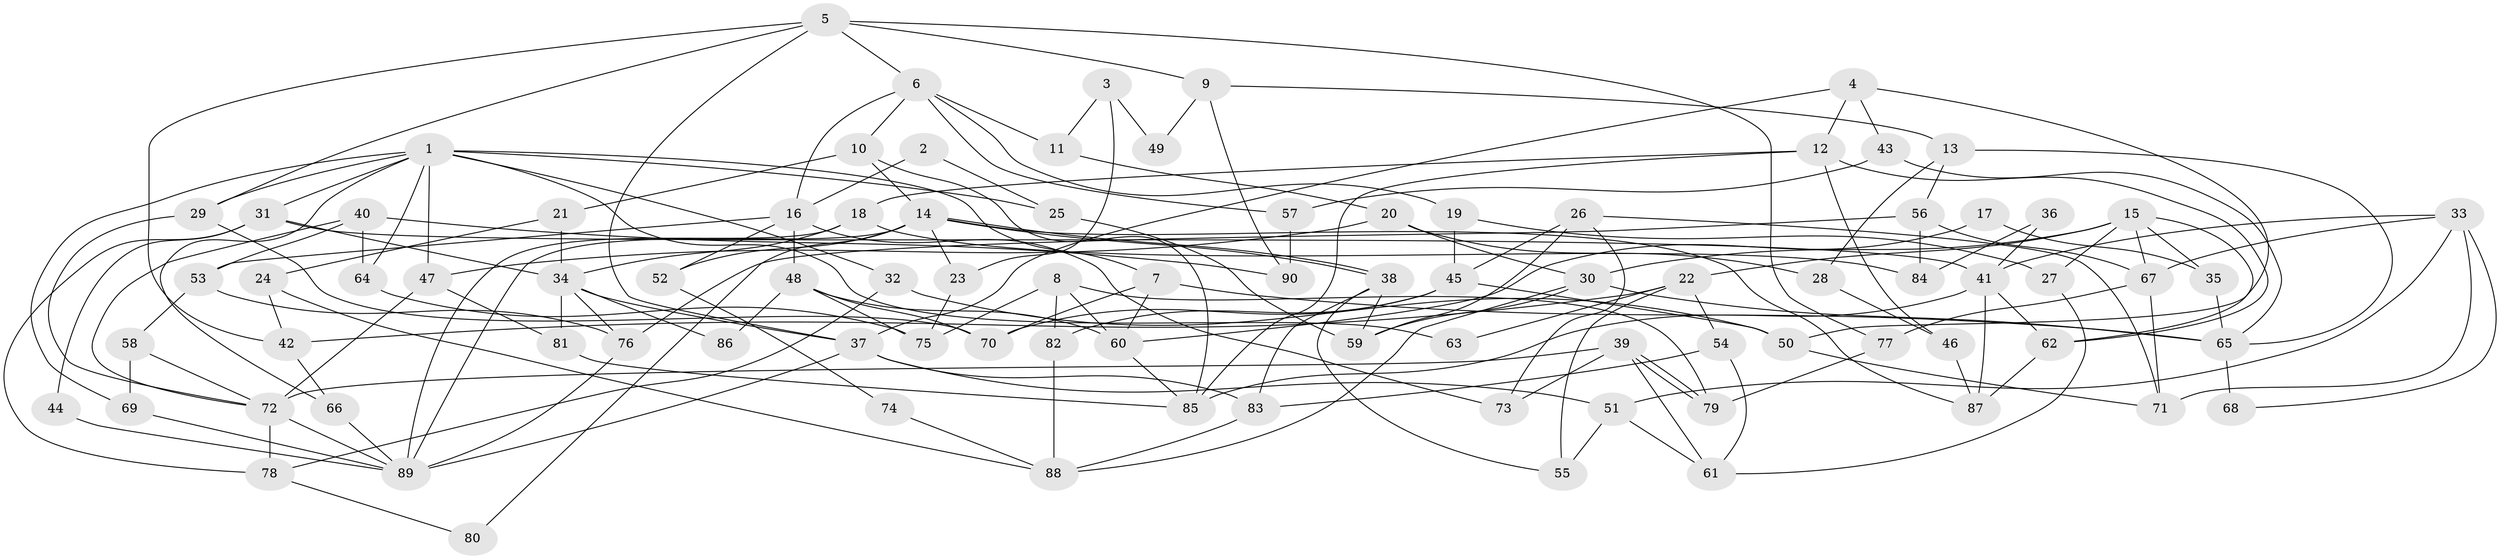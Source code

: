 // Generated by graph-tools (version 1.1) at 2025/36/03/09/25 02:36:11]
// undirected, 90 vertices, 180 edges
graph export_dot {
graph [start="1"]
  node [color=gray90,style=filled];
  1;
  2;
  3;
  4;
  5;
  6;
  7;
  8;
  9;
  10;
  11;
  12;
  13;
  14;
  15;
  16;
  17;
  18;
  19;
  20;
  21;
  22;
  23;
  24;
  25;
  26;
  27;
  28;
  29;
  30;
  31;
  32;
  33;
  34;
  35;
  36;
  37;
  38;
  39;
  40;
  41;
  42;
  43;
  44;
  45;
  46;
  47;
  48;
  49;
  50;
  51;
  52;
  53;
  54;
  55;
  56;
  57;
  58;
  59;
  60;
  61;
  62;
  63;
  64;
  65;
  66;
  67;
  68;
  69;
  70;
  71;
  72;
  73;
  74;
  75;
  76;
  77;
  78;
  79;
  80;
  81;
  82;
  83;
  84;
  85;
  86;
  87;
  88;
  89;
  90;
  1 -- 66;
  1 -- 31;
  1 -- 7;
  1 -- 25;
  1 -- 29;
  1 -- 32;
  1 -- 47;
  1 -- 63;
  1 -- 64;
  1 -- 69;
  2 -- 16;
  2 -- 25;
  3 -- 23;
  3 -- 11;
  3 -- 49;
  4 -- 12;
  4 -- 50;
  4 -- 37;
  4 -- 43;
  5 -- 29;
  5 -- 37;
  5 -- 6;
  5 -- 9;
  5 -- 42;
  5 -- 77;
  6 -- 19;
  6 -- 10;
  6 -- 11;
  6 -- 16;
  6 -- 57;
  7 -- 70;
  7 -- 60;
  7 -- 65;
  8 -- 79;
  8 -- 60;
  8 -- 75;
  8 -- 82;
  9 -- 90;
  9 -- 13;
  9 -- 49;
  10 -- 14;
  10 -- 21;
  10 -- 85;
  11 -- 20;
  12 -- 62;
  12 -- 18;
  12 -- 46;
  12 -- 85;
  13 -- 65;
  13 -- 28;
  13 -- 56;
  14 -- 87;
  14 -- 38;
  14 -- 38;
  14 -- 23;
  14 -- 52;
  14 -- 80;
  14 -- 89;
  15 -- 67;
  15 -- 22;
  15 -- 27;
  15 -- 30;
  15 -- 35;
  15 -- 62;
  16 -- 73;
  16 -- 48;
  16 -- 52;
  16 -- 53;
  17 -- 35;
  17 -- 60;
  18 -- 89;
  18 -- 34;
  18 -- 84;
  19 -- 45;
  19 -- 27;
  20 -- 47;
  20 -- 30;
  20 -- 28;
  21 -- 34;
  21 -- 24;
  22 -- 42;
  22 -- 54;
  22 -- 55;
  22 -- 63;
  23 -- 75;
  24 -- 88;
  24 -- 42;
  25 -- 59;
  26 -- 71;
  26 -- 45;
  26 -- 59;
  26 -- 73;
  27 -- 61;
  28 -- 46;
  29 -- 72;
  29 -- 70;
  30 -- 88;
  30 -- 59;
  30 -- 65;
  31 -- 41;
  31 -- 34;
  31 -- 44;
  31 -- 78;
  32 -- 78;
  32 -- 50;
  33 -- 51;
  33 -- 41;
  33 -- 67;
  33 -- 68;
  33 -- 71;
  34 -- 76;
  34 -- 37;
  34 -- 81;
  34 -- 86;
  35 -- 65;
  36 -- 41;
  36 -- 84;
  37 -- 89;
  37 -- 51;
  37 -- 83;
  38 -- 59;
  38 -- 55;
  38 -- 83;
  39 -- 72;
  39 -- 79;
  39 -- 79;
  39 -- 61;
  39 -- 73;
  40 -- 53;
  40 -- 64;
  40 -- 72;
  40 -- 90;
  41 -- 85;
  41 -- 62;
  41 -- 87;
  42 -- 66;
  43 -- 65;
  43 -- 57;
  44 -- 89;
  45 -- 70;
  45 -- 50;
  45 -- 82;
  46 -- 87;
  47 -- 81;
  47 -- 72;
  48 -- 60;
  48 -- 70;
  48 -- 75;
  48 -- 86;
  50 -- 71;
  51 -- 55;
  51 -- 61;
  52 -- 74;
  53 -- 58;
  53 -- 76;
  54 -- 61;
  54 -- 83;
  56 -- 76;
  56 -- 67;
  56 -- 84;
  57 -- 90;
  58 -- 69;
  58 -- 72;
  60 -- 85;
  62 -- 87;
  64 -- 75;
  65 -- 68;
  66 -- 89;
  67 -- 71;
  67 -- 77;
  69 -- 89;
  72 -- 78;
  72 -- 89;
  74 -- 88;
  76 -- 89;
  77 -- 79;
  78 -- 80;
  81 -- 85;
  82 -- 88;
  83 -- 88;
}
